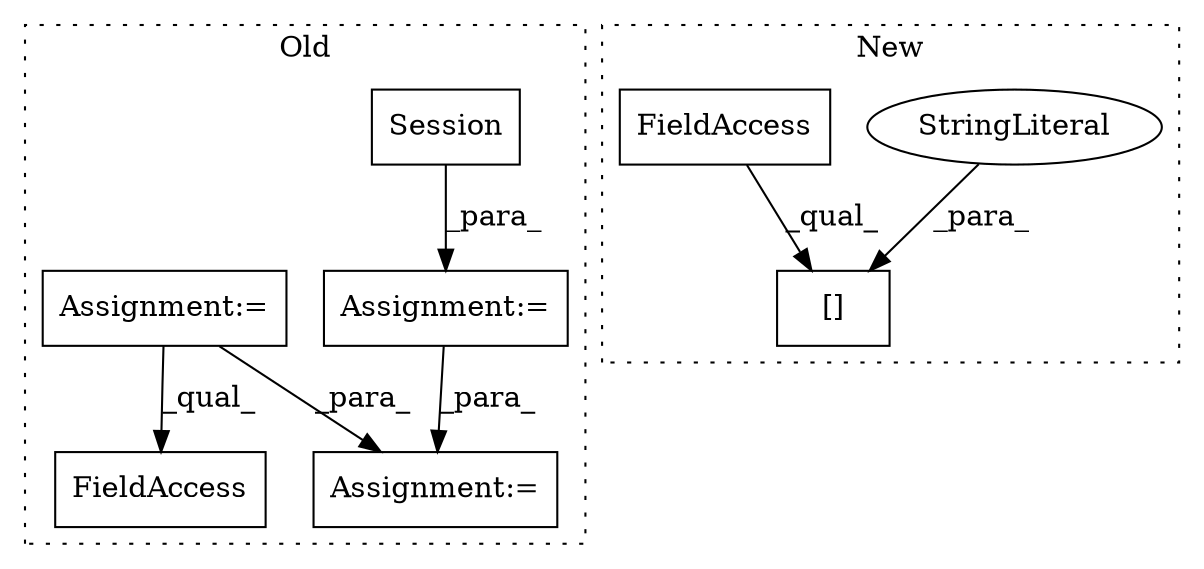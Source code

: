 digraph G {
subgraph cluster0 {
1 [label="Session" a="32" s="19123" l="9" shape="box"];
4 [label="Assignment:=" a="7" s="19389" l="1" shape="box"];
5 [label="Assignment:=" a="7" s="19099" l="1" shape="box"];
6 [label="Assignment:=" a="7" s="18665" l="8" shape="box"];
8 [label="FieldAccess" a="22" s="19423" l="13" shape="box"];
label = "Old";
style="dotted";
}
subgraph cluster1 {
2 [label="[]" a="2" s="15149,15176" l="11,1" shape="box"];
3 [label="StringLiteral" a="45" s="15160" l="16" shape="ellipse"];
7 [label="FieldAccess" a="22" s="15149" l="10" shape="box"];
label = "New";
style="dotted";
}
1 -> 5 [label="_para_"];
3 -> 2 [label="_para_"];
5 -> 4 [label="_para_"];
6 -> 8 [label="_qual_"];
6 -> 4 [label="_para_"];
7 -> 2 [label="_qual_"];
}